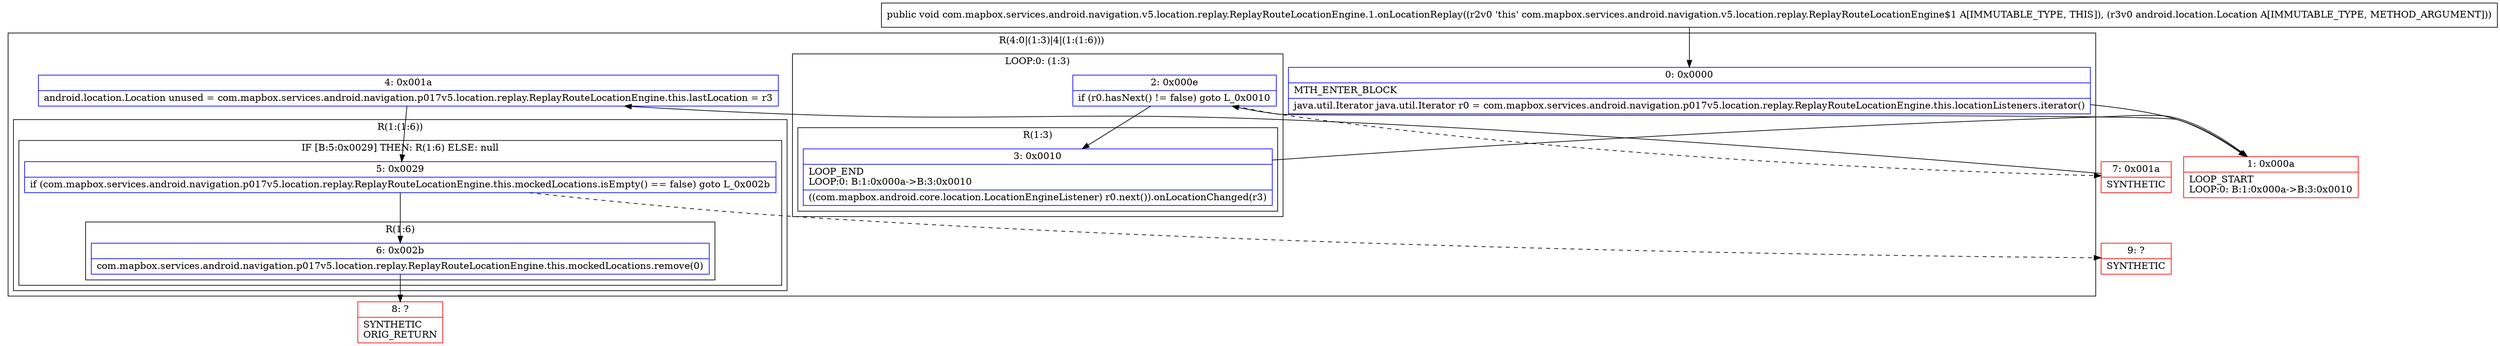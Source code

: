 digraph "CFG forcom.mapbox.services.android.navigation.v5.location.replay.ReplayRouteLocationEngine.1.onLocationReplay(Landroid\/location\/Location;)V" {
subgraph cluster_Region_555843376 {
label = "R(4:0|(1:3)|4|(1:(1:6)))";
node [shape=record,color=blue];
Node_0 [shape=record,label="{0\:\ 0x0000|MTH_ENTER_BLOCK\l|java.util.Iterator java.util.Iterator r0 = com.mapbox.services.android.navigation.p017v5.location.replay.ReplayRouteLocationEngine.this.locationListeners.iterator()\l}"];
subgraph cluster_LoopRegion_437929308 {
label = "LOOP:0: (1:3)";
node [shape=record,color=blue];
Node_2 [shape=record,label="{2\:\ 0x000e|if (r0.hasNext() != false) goto L_0x0010\l}"];
subgraph cluster_Region_122312636 {
label = "R(1:3)";
node [shape=record,color=blue];
Node_3 [shape=record,label="{3\:\ 0x0010|LOOP_END\lLOOP:0: B:1:0x000a\-\>B:3:0x0010\l|((com.mapbox.android.core.location.LocationEngineListener) r0.next()).onLocationChanged(r3)\l}"];
}
}
Node_4 [shape=record,label="{4\:\ 0x001a|android.location.Location unused = com.mapbox.services.android.navigation.p017v5.location.replay.ReplayRouteLocationEngine.this.lastLocation = r3\l}"];
subgraph cluster_Region_1346457652 {
label = "R(1:(1:6))";
node [shape=record,color=blue];
subgraph cluster_IfRegion_1385817178 {
label = "IF [B:5:0x0029] THEN: R(1:6) ELSE: null";
node [shape=record,color=blue];
Node_5 [shape=record,label="{5\:\ 0x0029|if (com.mapbox.services.android.navigation.p017v5.location.replay.ReplayRouteLocationEngine.this.mockedLocations.isEmpty() == false) goto L_0x002b\l}"];
subgraph cluster_Region_406738065 {
label = "R(1:6)";
node [shape=record,color=blue];
Node_6 [shape=record,label="{6\:\ 0x002b|com.mapbox.services.android.navigation.p017v5.location.replay.ReplayRouteLocationEngine.this.mockedLocations.remove(0)\l}"];
}
}
}
}
Node_1 [shape=record,color=red,label="{1\:\ 0x000a|LOOP_START\lLOOP:0: B:1:0x000a\-\>B:3:0x0010\l}"];
Node_7 [shape=record,color=red,label="{7\:\ 0x001a|SYNTHETIC\l}"];
Node_8 [shape=record,color=red,label="{8\:\ ?|SYNTHETIC\lORIG_RETURN\l}"];
Node_9 [shape=record,color=red,label="{9\:\ ?|SYNTHETIC\l}"];
MethodNode[shape=record,label="{public void com.mapbox.services.android.navigation.v5.location.replay.ReplayRouteLocationEngine.1.onLocationReplay((r2v0 'this' com.mapbox.services.android.navigation.v5.location.replay.ReplayRouteLocationEngine$1 A[IMMUTABLE_TYPE, THIS]), (r3v0 android.location.Location A[IMMUTABLE_TYPE, METHOD_ARGUMENT])) }"];
MethodNode -> Node_0;
Node_0 -> Node_1;
Node_2 -> Node_3;
Node_2 -> Node_7[style=dashed];
Node_3 -> Node_1;
Node_4 -> Node_5;
Node_5 -> Node_6;
Node_5 -> Node_9[style=dashed];
Node_6 -> Node_8;
Node_1 -> Node_2;
Node_7 -> Node_4;
}

